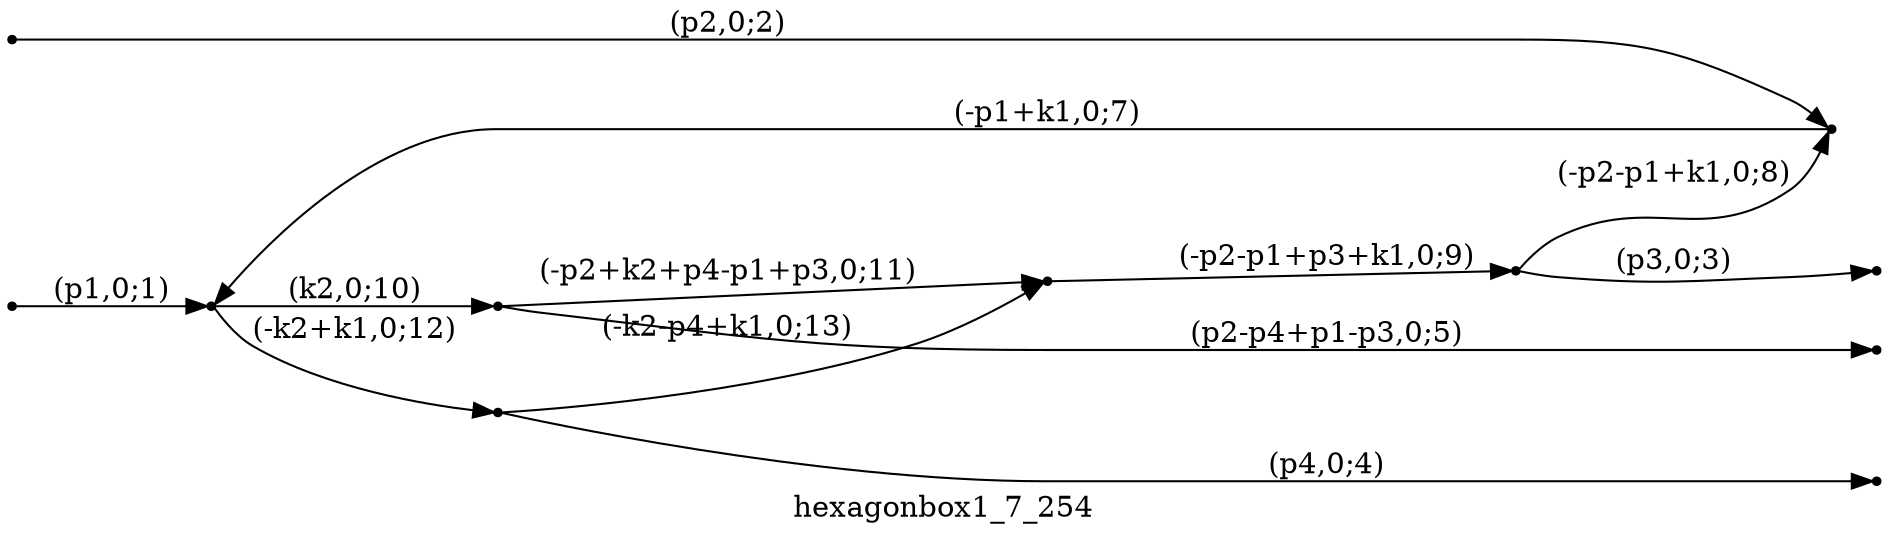digraph hexagonbox1_7_254 {
  label="hexagonbox1_7_254";
  rankdir="LR";
  subgraph edges {
    -1 -> 5 [label="(p1,0;1)"];
    -2 -> 1 [label="(p2,0;2)"];
    2 -> -3 [label="(p3,0;3)"];
    6 -> -4 [label="(p4,0;4)"];
    3 -> -5 [label="(p2-p4+p1-p3,0;5)"];
    1 -> 5 [label="(-p1+k1,0;7)"];
    2 -> 1 [label="(-p2-p1+k1,0;8)"];
    4 -> 2 [label="(-p2-p1+p3+k1,0;9)"];
    5 -> 3 [label="(k2,0;10)"];
    3 -> 4 [label="(-p2+k2+p4-p1+p3,0;11)"];
    5 -> 6 [label="(-k2+k1,0;12)"];
    6 -> 4 [label="(-k2-p4+k1,0;13)"];
  }
  subgraph incoming { rank="source"; -1; -2; }
  subgraph outgoing { rank="sink"; -3; -4; -5; }
-5 [shape=point];
-4 [shape=point];
-3 [shape=point];
-2 [shape=point];
-1 [shape=point];
1 [shape=point];
2 [shape=point];
3 [shape=point];
4 [shape=point];
5 [shape=point];
6 [shape=point];
}

